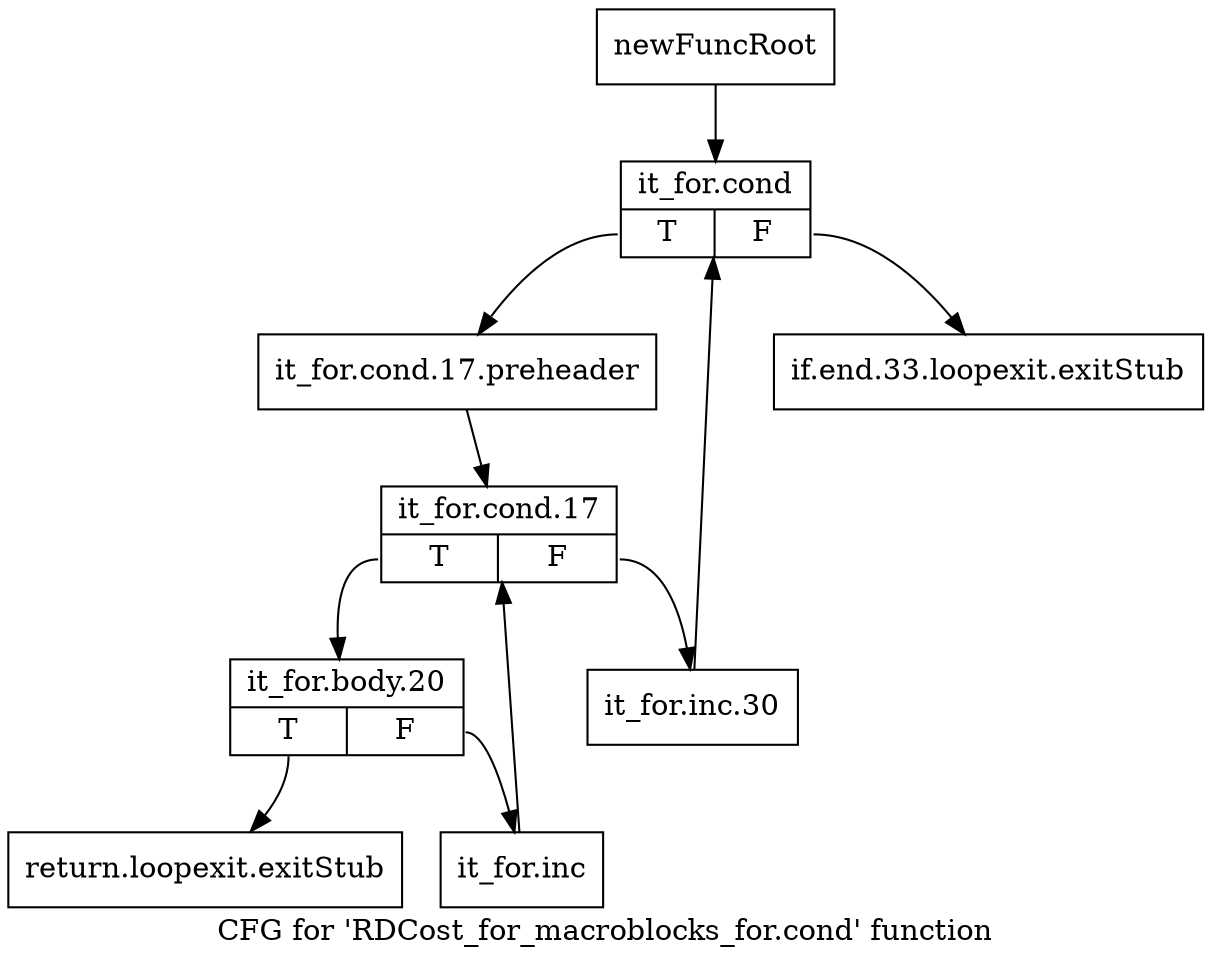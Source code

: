 digraph "CFG for 'RDCost_for_macroblocks_for.cond' function" {
	label="CFG for 'RDCost_for_macroblocks_for.cond' function";

	Node0x2c0b040 [shape=record,label="{newFuncRoot}"];
	Node0x2c0b040 -> Node0x2c0b130;
	Node0x2c0b090 [shape=record,label="{if.end.33.loopexit.exitStub}"];
	Node0x2c0b0e0 [shape=record,label="{return.loopexit.exitStub}"];
	Node0x2c0b130 [shape=record,label="{it_for.cond|{<s0>T|<s1>F}}"];
	Node0x2c0b130:s0 -> Node0x2c0b180;
	Node0x2c0b130:s1 -> Node0x2c0b090;
	Node0x2c0b180 [shape=record,label="{it_for.cond.17.preheader}"];
	Node0x2c0b180 -> Node0x2c0b1d0;
	Node0x2c0b1d0 [shape=record,label="{it_for.cond.17|{<s0>T|<s1>F}}"];
	Node0x2c0b1d0:s0 -> Node0x2c0b270;
	Node0x2c0b1d0:s1 -> Node0x2c0b220;
	Node0x2c0b220 [shape=record,label="{it_for.inc.30}"];
	Node0x2c0b220 -> Node0x2c0b130;
	Node0x2c0b270 [shape=record,label="{it_for.body.20|{<s0>T|<s1>F}}"];
	Node0x2c0b270:s0 -> Node0x2c0b0e0;
	Node0x2c0b270:s1 -> Node0x2c0b2c0;
	Node0x2c0b2c0 [shape=record,label="{it_for.inc}"];
	Node0x2c0b2c0 -> Node0x2c0b1d0;
}
